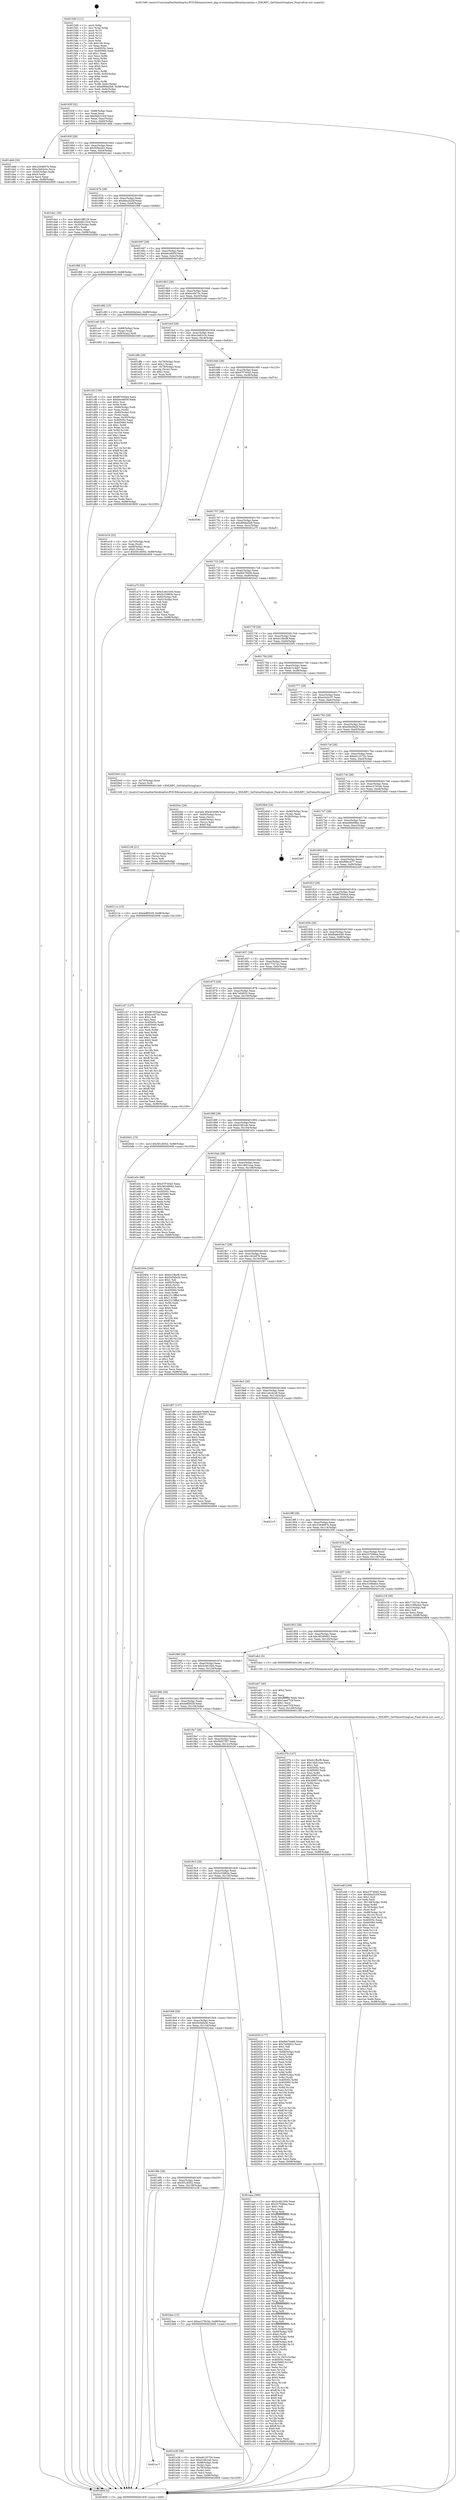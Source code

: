 digraph "0x4015d0" {
  label = "0x4015d0 (/mnt/c/Users/mathe/Desktop/tcc/POCII/binaries/extr_php-srcextxmlrpclibxmlrpcxmlrpc.c_XMLRPC_GetValueStringLen_Final-ollvm.out::main(0))"
  labelloc = "t"
  node[shape=record]

  Entry [label="",width=0.3,height=0.3,shape=circle,fillcolor=black,style=filled]
  "0x40163f" [label="{
     0x40163f [32]\l
     | [instrs]\l
     &nbsp;&nbsp;0x40163f \<+6\>: mov -0x98(%rbp),%eax\l
     &nbsp;&nbsp;0x401645 \<+2\>: mov %eax,%ecx\l
     &nbsp;&nbsp;0x401647 \<+6\>: sub $0x848210cd,%ecx\l
     &nbsp;&nbsp;0x40164d \<+6\>: mov %eax,-0xac(%rbp)\l
     &nbsp;&nbsp;0x401653 \<+6\>: mov %ecx,-0xb0(%rbp)\l
     &nbsp;&nbsp;0x401659 \<+6\>: je 0000000000401ddd \<main+0x80d\>\l
  }"]
  "0x401ddd" [label="{
     0x401ddd [30]\l
     | [instrs]\l
     &nbsp;&nbsp;0x401ddd \<+5\>: mov $0x2264667b,%eax\l
     &nbsp;&nbsp;0x401de2 \<+5\>: mov $0xc3e62c3c,%ecx\l
     &nbsp;&nbsp;0x401de7 \<+3\>: mov -0x30(%rbp),%edx\l
     &nbsp;&nbsp;0x401dea \<+3\>: cmp $0x0,%edx\l
     &nbsp;&nbsp;0x401ded \<+3\>: cmove %ecx,%eax\l
     &nbsp;&nbsp;0x401df0 \<+6\>: mov %eax,-0x98(%rbp)\l
     &nbsp;&nbsp;0x401df6 \<+5\>: jmp 0000000000402609 \<main+0x1039\>\l
  }"]
  "0x40165f" [label="{
     0x40165f [28]\l
     | [instrs]\l
     &nbsp;&nbsp;0x40165f \<+5\>: jmp 0000000000401664 \<main+0x94\>\l
     &nbsp;&nbsp;0x401664 \<+6\>: mov -0xac(%rbp),%eax\l
     &nbsp;&nbsp;0x40166a \<+5\>: sub $0x92fa2dcc,%eax\l
     &nbsp;&nbsp;0x40166f \<+6\>: mov %eax,-0xb4(%rbp)\l
     &nbsp;&nbsp;0x401675 \<+6\>: je 0000000000401da1 \<main+0x7d1\>\l
  }"]
  Exit [label="",width=0.3,height=0.3,shape=circle,fillcolor=black,style=filled,peripheries=2]
  "0x401da1" [label="{
     0x401da1 [30]\l
     | [instrs]\l
     &nbsp;&nbsp;0x401da1 \<+5\>: mov $0x618ff129,%eax\l
     &nbsp;&nbsp;0x401da6 \<+5\>: mov $0x848210cd,%ecx\l
     &nbsp;&nbsp;0x401dab \<+3\>: mov -0x30(%rbp),%edx\l
     &nbsp;&nbsp;0x401dae \<+3\>: cmp $0x1,%edx\l
     &nbsp;&nbsp;0x401db1 \<+3\>: cmovl %ecx,%eax\l
     &nbsp;&nbsp;0x401db4 \<+6\>: mov %eax,-0x98(%rbp)\l
     &nbsp;&nbsp;0x401dba \<+5\>: jmp 0000000000402609 \<main+0x1039\>\l
  }"]
  "0x40167b" [label="{
     0x40167b [28]\l
     | [instrs]\l
     &nbsp;&nbsp;0x40167b \<+5\>: jmp 0000000000401680 \<main+0xb0\>\l
     &nbsp;&nbsp;0x401680 \<+6\>: mov -0xac(%rbp),%eax\l
     &nbsp;&nbsp;0x401686 \<+5\>: sub $0xb6a2020f,%eax\l
     &nbsp;&nbsp;0x40168b \<+6\>: mov %eax,-0xb8(%rbp)\l
     &nbsp;&nbsp;0x401691 \<+6\>: je 0000000000401f88 \<main+0x9b8\>\l
  }"]
  "0x40211e" [label="{
     0x40211e [15]\l
     | [instrs]\l
     &nbsp;&nbsp;0x40211e \<+10\>: movl $0x4eff3029,-0x98(%rbp)\l
     &nbsp;&nbsp;0x402128 \<+5\>: jmp 0000000000402609 \<main+0x1039\>\l
  }"]
  "0x401f88" [label="{
     0x401f88 [15]\l
     | [instrs]\l
     &nbsp;&nbsp;0x401f88 \<+10\>: movl $0x14fcb978,-0x98(%rbp)\l
     &nbsp;&nbsp;0x401f92 \<+5\>: jmp 0000000000402609 \<main+0x1039\>\l
  }"]
  "0x401697" [label="{
     0x401697 [28]\l
     | [instrs]\l
     &nbsp;&nbsp;0x401697 \<+5\>: jmp 000000000040169c \<main+0xcc\>\l
     &nbsp;&nbsp;0x40169c \<+6\>: mov -0xac(%rbp),%eax\l
     &nbsp;&nbsp;0x4016a2 \<+5\>: sub $0xbbce605f,%eax\l
     &nbsp;&nbsp;0x4016a7 \<+6\>: mov %eax,-0xbc(%rbp)\l
     &nbsp;&nbsp;0x4016ad \<+6\>: je 0000000000401d92 \<main+0x7c2\>\l
  }"]
  "0x402109" [label="{
     0x402109 [21]\l
     | [instrs]\l
     &nbsp;&nbsp;0x402109 \<+4\>: mov -0x70(%rbp),%rcx\l
     &nbsp;&nbsp;0x40210d \<+3\>: mov (%rcx),%rcx\l
     &nbsp;&nbsp;0x402110 \<+3\>: mov %rcx,%rdi\l
     &nbsp;&nbsp;0x402113 \<+6\>: mov %eax,-0x14c(%rbp)\l
     &nbsp;&nbsp;0x402119 \<+5\>: call 0000000000401030 \<free@plt\>\l
     | [calls]\l
     &nbsp;&nbsp;0x401030 \{1\} (unknown)\l
  }"]
  "0x401d92" [label="{
     0x401d92 [15]\l
     | [instrs]\l
     &nbsp;&nbsp;0x401d92 \<+10\>: movl $0x92fa2dcc,-0x98(%rbp)\l
     &nbsp;&nbsp;0x401d9c \<+5\>: jmp 0000000000402609 \<main+0x1039\>\l
  }"]
  "0x4016b3" [label="{
     0x4016b3 [28]\l
     | [instrs]\l
     &nbsp;&nbsp;0x4016b3 \<+5\>: jmp 00000000004016b8 \<main+0xe8\>\l
     &nbsp;&nbsp;0x4016b8 \<+6\>: mov -0xac(%rbp),%eax\l
     &nbsp;&nbsp;0x4016be \<+5\>: sub $0xbccf473c,%eax\l
     &nbsp;&nbsp;0x4016c3 \<+6\>: mov %eax,-0xc0(%rbp)\l
     &nbsp;&nbsp;0x4016c9 \<+6\>: je 0000000000401ce0 \<main+0x710\>\l
  }"]
  "0x4020ec" [label="{
     0x4020ec [29]\l
     | [instrs]\l
     &nbsp;&nbsp;0x4020ec \<+10\>: movabs $0x4030d6,%rdi\l
     &nbsp;&nbsp;0x4020f6 \<+4\>: mov -0x60(%rbp),%rcx\l
     &nbsp;&nbsp;0x4020fa \<+2\>: mov %eax,(%rcx)\l
     &nbsp;&nbsp;0x4020fc \<+4\>: mov -0x60(%rbp),%rcx\l
     &nbsp;&nbsp;0x402100 \<+2\>: mov (%rcx),%esi\l
     &nbsp;&nbsp;0x402102 \<+2\>: mov $0x0,%al\l
     &nbsp;&nbsp;0x402104 \<+5\>: call 0000000000401040 \<printf@plt\>\l
     | [calls]\l
     &nbsp;&nbsp;0x401040 \{1\} (unknown)\l
  }"]
  "0x401ce0" [label="{
     0x401ce0 [19]\l
     | [instrs]\l
     &nbsp;&nbsp;0x401ce0 \<+7\>: mov -0x88(%rbp),%rax\l
     &nbsp;&nbsp;0x401ce7 \<+3\>: mov (%rax),%rax\l
     &nbsp;&nbsp;0x401cea \<+4\>: mov 0x8(%rax),%rdi\l
     &nbsp;&nbsp;0x401cee \<+5\>: call 0000000000401060 \<atoi@plt\>\l
     | [calls]\l
     &nbsp;&nbsp;0x401060 \{1\} (unknown)\l
  }"]
  "0x4016cf" [label="{
     0x4016cf [28]\l
     | [instrs]\l
     &nbsp;&nbsp;0x4016cf \<+5\>: jmp 00000000004016d4 \<main+0x104\>\l
     &nbsp;&nbsp;0x4016d4 \<+6\>: mov -0xac(%rbp),%eax\l
     &nbsp;&nbsp;0x4016da \<+5\>: sub $0xc3e62c3c,%eax\l
     &nbsp;&nbsp;0x4016df \<+6\>: mov %eax,-0xc4(%rbp)\l
     &nbsp;&nbsp;0x4016e5 \<+6\>: je 0000000000401dfb \<main+0x82b\>\l
  }"]
  "0x401edf" [label="{
     0x401edf [169]\l
     | [instrs]\l
     &nbsp;&nbsp;0x401edf \<+5\>: mov $0xd7f740a5,%ecx\l
     &nbsp;&nbsp;0x401ee4 \<+5\>: mov $0xb6a2020f,%edx\l
     &nbsp;&nbsp;0x401ee9 \<+3\>: mov $0x1,%sil\l
     &nbsp;&nbsp;0x401eec \<+2\>: xor %edi,%edi\l
     &nbsp;&nbsp;0x401eee \<+7\>: mov -0x148(%rbp),%r8d\l
     &nbsp;&nbsp;0x401ef5 \<+4\>: imul %eax,%r8d\l
     &nbsp;&nbsp;0x401ef9 \<+4\>: mov -0x70(%rbp),%r9\l
     &nbsp;&nbsp;0x401efd \<+3\>: mov (%r9),%r9\l
     &nbsp;&nbsp;0x401f00 \<+4\>: mov -0x68(%rbp),%r10\l
     &nbsp;&nbsp;0x401f04 \<+3\>: movslq (%r10),%r10\l
     &nbsp;&nbsp;0x401f07 \<+4\>: mov %r8d,(%r9,%r10,4)\l
     &nbsp;&nbsp;0x401f0b \<+7\>: mov 0x40505c,%eax\l
     &nbsp;&nbsp;0x401f12 \<+8\>: mov 0x405060,%r8d\l
     &nbsp;&nbsp;0x401f1a \<+3\>: sub $0x1,%edi\l
     &nbsp;&nbsp;0x401f1d \<+3\>: mov %eax,%r11d\l
     &nbsp;&nbsp;0x401f20 \<+3\>: add %edi,%r11d\l
     &nbsp;&nbsp;0x401f23 \<+4\>: imul %r11d,%eax\l
     &nbsp;&nbsp;0x401f27 \<+3\>: and $0x1,%eax\l
     &nbsp;&nbsp;0x401f2a \<+3\>: cmp $0x0,%eax\l
     &nbsp;&nbsp;0x401f2d \<+3\>: sete %bl\l
     &nbsp;&nbsp;0x401f30 \<+4\>: cmp $0xa,%r8d\l
     &nbsp;&nbsp;0x401f34 \<+4\>: setl %r14b\l
     &nbsp;&nbsp;0x401f38 \<+3\>: mov %bl,%r15b\l
     &nbsp;&nbsp;0x401f3b \<+4\>: xor $0xff,%r15b\l
     &nbsp;&nbsp;0x401f3f \<+3\>: mov %r14b,%r12b\l
     &nbsp;&nbsp;0x401f42 \<+4\>: xor $0xff,%r12b\l
     &nbsp;&nbsp;0x401f46 \<+4\>: xor $0x1,%sil\l
     &nbsp;&nbsp;0x401f4a \<+3\>: mov %r15b,%r13b\l
     &nbsp;&nbsp;0x401f4d \<+4\>: and $0xff,%r13b\l
     &nbsp;&nbsp;0x401f51 \<+3\>: and %sil,%bl\l
     &nbsp;&nbsp;0x401f54 \<+3\>: mov %r12b,%al\l
     &nbsp;&nbsp;0x401f57 \<+2\>: and $0xff,%al\l
     &nbsp;&nbsp;0x401f59 \<+3\>: and %sil,%r14b\l
     &nbsp;&nbsp;0x401f5c \<+3\>: or %bl,%r13b\l
     &nbsp;&nbsp;0x401f5f \<+3\>: or %r14b,%al\l
     &nbsp;&nbsp;0x401f62 \<+3\>: xor %al,%r13b\l
     &nbsp;&nbsp;0x401f65 \<+3\>: or %r12b,%r15b\l
     &nbsp;&nbsp;0x401f68 \<+4\>: xor $0xff,%r15b\l
     &nbsp;&nbsp;0x401f6c \<+4\>: or $0x1,%sil\l
     &nbsp;&nbsp;0x401f70 \<+3\>: and %sil,%r15b\l
     &nbsp;&nbsp;0x401f73 \<+3\>: or %r15b,%r13b\l
     &nbsp;&nbsp;0x401f76 \<+4\>: test $0x1,%r13b\l
     &nbsp;&nbsp;0x401f7a \<+3\>: cmovne %edx,%ecx\l
     &nbsp;&nbsp;0x401f7d \<+6\>: mov %ecx,-0x98(%rbp)\l
     &nbsp;&nbsp;0x401f83 \<+5\>: jmp 0000000000402609 \<main+0x1039\>\l
  }"]
  "0x401dfb" [label="{
     0x401dfb [29]\l
     | [instrs]\l
     &nbsp;&nbsp;0x401dfb \<+4\>: mov -0x78(%rbp),%rax\l
     &nbsp;&nbsp;0x401dff \<+6\>: movl $0x1,(%rax)\l
     &nbsp;&nbsp;0x401e05 \<+4\>: mov -0x78(%rbp),%rax\l
     &nbsp;&nbsp;0x401e09 \<+3\>: movslq (%rax),%rax\l
     &nbsp;&nbsp;0x401e0c \<+4\>: shl $0x2,%rax\l
     &nbsp;&nbsp;0x401e10 \<+3\>: mov %rax,%rdi\l
     &nbsp;&nbsp;0x401e13 \<+5\>: call 0000000000401050 \<malloc@plt\>\l
     | [calls]\l
     &nbsp;&nbsp;0x401050 \{1\} (unknown)\l
  }"]
  "0x4016eb" [label="{
     0x4016eb [28]\l
     | [instrs]\l
     &nbsp;&nbsp;0x4016eb \<+5\>: jmp 00000000004016f0 \<main+0x120\>\l
     &nbsp;&nbsp;0x4016f0 \<+6\>: mov -0xac(%rbp),%eax\l
     &nbsp;&nbsp;0x4016f6 \<+5\>: sub $0xd7f740a5,%eax\l
     &nbsp;&nbsp;0x4016fb \<+6\>: mov %eax,-0xc8(%rbp)\l
     &nbsp;&nbsp;0x401701 \<+6\>: je 000000000040254d \<main+0xf7d\>\l
  }"]
  "0x401eb7" [label="{
     0x401eb7 [40]\l
     | [instrs]\l
     &nbsp;&nbsp;0x401eb7 \<+5\>: mov $0x2,%ecx\l
     &nbsp;&nbsp;0x401ebc \<+1\>: cltd\l
     &nbsp;&nbsp;0x401ebd \<+2\>: idiv %ecx\l
     &nbsp;&nbsp;0x401ebf \<+6\>: imul $0xfffffffe,%edx,%ecx\l
     &nbsp;&nbsp;0x401ec5 \<+6\>: add $0x1aa4753f,%ecx\l
     &nbsp;&nbsp;0x401ecb \<+3\>: add $0x1,%ecx\l
     &nbsp;&nbsp;0x401ece \<+6\>: sub $0x1aa4753f,%ecx\l
     &nbsp;&nbsp;0x401ed4 \<+6\>: mov %ecx,-0x148(%rbp)\l
     &nbsp;&nbsp;0x401eda \<+5\>: call 0000000000401160 \<next_i\>\l
     | [calls]\l
     &nbsp;&nbsp;0x401160 \{1\} (/mnt/c/Users/mathe/Desktop/tcc/POCII/binaries/extr_php-srcextxmlrpclibxmlrpcxmlrpc.c_XMLRPC_GetValueStringLen_Final-ollvm.out::next_i)\l
  }"]
  "0x40254d" [label="{
     0x40254d\l
  }", style=dashed]
  "0x401707" [label="{
     0x401707 [28]\l
     | [instrs]\l
     &nbsp;&nbsp;0x401707 \<+5\>: jmp 000000000040170c \<main+0x13c\>\l
     &nbsp;&nbsp;0x40170c \<+6\>: mov -0xac(%rbp),%eax\l
     &nbsp;&nbsp;0x401712 \<+5\>: sub $0xd96ba2b8,%eax\l
     &nbsp;&nbsp;0x401717 \<+6\>: mov %eax,-0xcc(%rbp)\l
     &nbsp;&nbsp;0x40171d \<+6\>: je 0000000000401a75 \<main+0x4a5\>\l
  }"]
  "0x401a17" [label="{
     0x401a17\l
  }", style=dashed]
  "0x401a75" [label="{
     0x401a75 [53]\l
     | [instrs]\l
     &nbsp;&nbsp;0x401a75 \<+5\>: mov $0x3c4610d4,%eax\l
     &nbsp;&nbsp;0x401a7a \<+5\>: mov $0x5c25963e,%ecx\l
     &nbsp;&nbsp;0x401a7f \<+6\>: mov -0x92(%rbp),%dl\l
     &nbsp;&nbsp;0x401a85 \<+7\>: mov -0x91(%rbp),%sil\l
     &nbsp;&nbsp;0x401a8c \<+3\>: mov %dl,%dil\l
     &nbsp;&nbsp;0x401a8f \<+3\>: and %sil,%dil\l
     &nbsp;&nbsp;0x401a92 \<+3\>: xor %sil,%dl\l
     &nbsp;&nbsp;0x401a95 \<+3\>: or %dl,%dil\l
     &nbsp;&nbsp;0x401a98 \<+4\>: test $0x1,%dil\l
     &nbsp;&nbsp;0x401a9c \<+3\>: cmovne %ecx,%eax\l
     &nbsp;&nbsp;0x401a9f \<+6\>: mov %eax,-0x98(%rbp)\l
     &nbsp;&nbsp;0x401aa5 \<+5\>: jmp 0000000000402609 \<main+0x1039\>\l
  }"]
  "0x401723" [label="{
     0x401723 [28]\l
     | [instrs]\l
     &nbsp;&nbsp;0x401723 \<+5\>: jmp 0000000000401728 \<main+0x158\>\l
     &nbsp;&nbsp;0x401728 \<+6\>: mov -0xac(%rbp),%eax\l
     &nbsp;&nbsp;0x40172e \<+5\>: sub $0xdbb76e96,%eax\l
     &nbsp;&nbsp;0x401733 \<+6\>: mov %eax,-0xd0(%rbp)\l
     &nbsp;&nbsp;0x401739 \<+6\>: je 00000000004025a3 \<main+0xfd3\>\l
  }"]
  "0x402609" [label="{
     0x402609 [5]\l
     | [instrs]\l
     &nbsp;&nbsp;0x402609 \<+5\>: jmp 000000000040163f \<main+0x6f\>\l
  }"]
  "0x4015d0" [label="{
     0x4015d0 [111]\l
     | [instrs]\l
     &nbsp;&nbsp;0x4015d0 \<+1\>: push %rbp\l
     &nbsp;&nbsp;0x4015d1 \<+3\>: mov %rsp,%rbp\l
     &nbsp;&nbsp;0x4015d4 \<+2\>: push %r15\l
     &nbsp;&nbsp;0x4015d6 \<+2\>: push %r14\l
     &nbsp;&nbsp;0x4015d8 \<+2\>: push %r13\l
     &nbsp;&nbsp;0x4015da \<+2\>: push %r12\l
     &nbsp;&nbsp;0x4015dc \<+1\>: push %rbx\l
     &nbsp;&nbsp;0x4015dd \<+7\>: sub $0x158,%rsp\l
     &nbsp;&nbsp;0x4015e4 \<+2\>: xor %eax,%eax\l
     &nbsp;&nbsp;0x4015e6 \<+7\>: mov 0x40505c,%ecx\l
     &nbsp;&nbsp;0x4015ed \<+7\>: mov 0x405060,%edx\l
     &nbsp;&nbsp;0x4015f4 \<+3\>: sub $0x1,%eax\l
     &nbsp;&nbsp;0x4015f7 \<+3\>: mov %ecx,%r8d\l
     &nbsp;&nbsp;0x4015fa \<+3\>: add %eax,%r8d\l
     &nbsp;&nbsp;0x4015fd \<+4\>: imul %r8d,%ecx\l
     &nbsp;&nbsp;0x401601 \<+3\>: and $0x1,%ecx\l
     &nbsp;&nbsp;0x401604 \<+3\>: cmp $0x0,%ecx\l
     &nbsp;&nbsp;0x401607 \<+4\>: sete %r9b\l
     &nbsp;&nbsp;0x40160b \<+4\>: and $0x1,%r9b\l
     &nbsp;&nbsp;0x40160f \<+7\>: mov %r9b,-0x92(%rbp)\l
     &nbsp;&nbsp;0x401616 \<+3\>: cmp $0xa,%edx\l
     &nbsp;&nbsp;0x401619 \<+4\>: setl %r9b\l
     &nbsp;&nbsp;0x40161d \<+4\>: and $0x1,%r9b\l
     &nbsp;&nbsp;0x401621 \<+7\>: mov %r9b,-0x91(%rbp)\l
     &nbsp;&nbsp;0x401628 \<+10\>: movl $0xd96ba2b8,-0x98(%rbp)\l
     &nbsp;&nbsp;0x401632 \<+6\>: mov %edi,-0x9c(%rbp)\l
     &nbsp;&nbsp;0x401638 \<+7\>: mov %rsi,-0xa8(%rbp)\l
  }"]
  "0x401e38" [label="{
     0x401e38 [36]\l
     | [instrs]\l
     &nbsp;&nbsp;0x401e38 \<+5\>: mov $0xe612572b,%eax\l
     &nbsp;&nbsp;0x401e3d \<+5\>: mov $0xd16b1ab,%ecx\l
     &nbsp;&nbsp;0x401e42 \<+4\>: mov -0x68(%rbp),%rdx\l
     &nbsp;&nbsp;0x401e46 \<+2\>: mov (%rdx),%esi\l
     &nbsp;&nbsp;0x401e48 \<+4\>: mov -0x78(%rbp),%rdx\l
     &nbsp;&nbsp;0x401e4c \<+2\>: cmp (%rdx),%esi\l
     &nbsp;&nbsp;0x401e4e \<+3\>: cmovl %ecx,%eax\l
     &nbsp;&nbsp;0x401e51 \<+6\>: mov %eax,-0x98(%rbp)\l
     &nbsp;&nbsp;0x401e57 \<+5\>: jmp 0000000000402609 \<main+0x1039\>\l
  }"]
  "0x4025a3" [label="{
     0x4025a3\l
  }", style=dashed]
  "0x40173f" [label="{
     0x40173f [28]\l
     | [instrs]\l
     &nbsp;&nbsp;0x40173f \<+5\>: jmp 0000000000401744 \<main+0x174\>\l
     &nbsp;&nbsp;0x401744 \<+6\>: mov -0xac(%rbp),%eax\l
     &nbsp;&nbsp;0x40174a \<+5\>: sub $0xdc1fbcf8,%eax\l
     &nbsp;&nbsp;0x40174f \<+6\>: mov %eax,-0xd4(%rbp)\l
     &nbsp;&nbsp;0x401755 \<+6\>: je 00000000004025f2 \<main+0x1022\>\l
  }"]
  "0x4019fb" [label="{
     0x4019fb [28]\l
     | [instrs]\l
     &nbsp;&nbsp;0x4019fb \<+5\>: jmp 0000000000401a00 \<main+0x430\>\l
     &nbsp;&nbsp;0x401a00 \<+6\>: mov -0xac(%rbp),%eax\l
     &nbsp;&nbsp;0x401a06 \<+5\>: sub $0x5f1c8302,%eax\l
     &nbsp;&nbsp;0x401a0b \<+6\>: mov %eax,-0x138(%rbp)\l
     &nbsp;&nbsp;0x401a11 \<+6\>: je 0000000000401e38 \<main+0x868\>\l
  }"]
  "0x4025f2" [label="{
     0x4025f2\l
  }", style=dashed]
  "0x40175b" [label="{
     0x40175b [28]\l
     | [instrs]\l
     &nbsp;&nbsp;0x40175b \<+5\>: jmp 0000000000401760 \<main+0x190\>\l
     &nbsp;&nbsp;0x401760 \<+6\>: mov -0xac(%rbp),%eax\l
     &nbsp;&nbsp;0x401766 \<+5\>: sub $0xdc314eb7,%eax\l
     &nbsp;&nbsp;0x40176b \<+6\>: mov %eax,-0xd8(%rbp)\l
     &nbsp;&nbsp;0x401771 \<+6\>: je 000000000040212d \<main+0xb5d\>\l
  }"]
  "0x4024ae" [label="{
     0x4024ae [15]\l
     | [instrs]\l
     &nbsp;&nbsp;0x4024ae \<+10\>: movl $0xec2781bb,-0x98(%rbp)\l
     &nbsp;&nbsp;0x4024b8 \<+5\>: jmp 0000000000402609 \<main+0x1039\>\l
  }"]
  "0x40212d" [label="{
     0x40212d\l
  }", style=dashed]
  "0x401777" [label="{
     0x401777 [28]\l
     | [instrs]\l
     &nbsp;&nbsp;0x401777 \<+5\>: jmp 000000000040177c \<main+0x1ac\>\l
     &nbsp;&nbsp;0x40177c \<+6\>: mov -0xac(%rbp),%eax\l
     &nbsp;&nbsp;0x401782 \<+5\>: sub $0xe2ecb1f7,%eax\l
     &nbsp;&nbsp;0x401787 \<+6\>: mov %eax,-0xdc(%rbp)\l
     &nbsp;&nbsp;0x40178d \<+6\>: je 00000000004025cd \<main+0xffd\>\l
  }"]
  "0x401e18" [label="{
     0x401e18 [32]\l
     | [instrs]\l
     &nbsp;&nbsp;0x401e18 \<+4\>: mov -0x70(%rbp),%rdi\l
     &nbsp;&nbsp;0x401e1c \<+3\>: mov %rax,(%rdi)\l
     &nbsp;&nbsp;0x401e1f \<+4\>: mov -0x68(%rbp),%rax\l
     &nbsp;&nbsp;0x401e23 \<+6\>: movl $0x0,(%rax)\l
     &nbsp;&nbsp;0x401e29 \<+10\>: movl $0x5f1c8302,-0x98(%rbp)\l
     &nbsp;&nbsp;0x401e33 \<+5\>: jmp 0000000000402609 \<main+0x1039\>\l
  }"]
  "0x4025cd" [label="{
     0x4025cd\l
  }", style=dashed]
  "0x401793" [label="{
     0x401793 [28]\l
     | [instrs]\l
     &nbsp;&nbsp;0x401793 \<+5\>: jmp 0000000000401798 \<main+0x1c8\>\l
     &nbsp;&nbsp;0x401798 \<+6\>: mov -0xac(%rbp),%eax\l
     &nbsp;&nbsp;0x40179e \<+5\>: sub $0xe5b49a2f,%eax\l
     &nbsp;&nbsp;0x4017a3 \<+6\>: mov %eax,-0xe0(%rbp)\l
     &nbsp;&nbsp;0x4017a9 \<+6\>: je 000000000040216a \<main+0xb9a\>\l
  }"]
  "0x401cf3" [label="{
     0x401cf3 [159]\l
     | [instrs]\l
     &nbsp;&nbsp;0x401cf3 \<+5\>: mov $0xf87050a4,%ecx\l
     &nbsp;&nbsp;0x401cf8 \<+5\>: mov $0xbbce605f,%edx\l
     &nbsp;&nbsp;0x401cfd \<+3\>: mov $0x1,%sil\l
     &nbsp;&nbsp;0x401d00 \<+3\>: xor %r8d,%r8d\l
     &nbsp;&nbsp;0x401d03 \<+4\>: mov -0x80(%rbp),%rdi\l
     &nbsp;&nbsp;0x401d07 \<+2\>: mov %eax,(%rdi)\l
     &nbsp;&nbsp;0x401d09 \<+4\>: mov -0x80(%rbp),%rdi\l
     &nbsp;&nbsp;0x401d0d \<+2\>: mov (%rdi),%eax\l
     &nbsp;&nbsp;0x401d0f \<+3\>: mov %eax,-0x30(%rbp)\l
     &nbsp;&nbsp;0x401d12 \<+7\>: mov 0x40505c,%eax\l
     &nbsp;&nbsp;0x401d19 \<+8\>: mov 0x405060,%r9d\l
     &nbsp;&nbsp;0x401d21 \<+4\>: sub $0x1,%r8d\l
     &nbsp;&nbsp;0x401d25 \<+3\>: mov %eax,%r10d\l
     &nbsp;&nbsp;0x401d28 \<+3\>: add %r8d,%r10d\l
     &nbsp;&nbsp;0x401d2b \<+4\>: imul %r10d,%eax\l
     &nbsp;&nbsp;0x401d2f \<+3\>: and $0x1,%eax\l
     &nbsp;&nbsp;0x401d32 \<+3\>: cmp $0x0,%eax\l
     &nbsp;&nbsp;0x401d35 \<+4\>: sete %r11b\l
     &nbsp;&nbsp;0x401d39 \<+4\>: cmp $0xa,%r9d\l
     &nbsp;&nbsp;0x401d3d \<+3\>: setl %bl\l
     &nbsp;&nbsp;0x401d40 \<+3\>: mov %r11b,%r14b\l
     &nbsp;&nbsp;0x401d43 \<+4\>: xor $0xff,%r14b\l
     &nbsp;&nbsp;0x401d47 \<+3\>: mov %bl,%r15b\l
     &nbsp;&nbsp;0x401d4a \<+4\>: xor $0xff,%r15b\l
     &nbsp;&nbsp;0x401d4e \<+4\>: xor $0x0,%sil\l
     &nbsp;&nbsp;0x401d52 \<+3\>: mov %r14b,%r12b\l
     &nbsp;&nbsp;0x401d55 \<+4\>: and $0x0,%r12b\l
     &nbsp;&nbsp;0x401d59 \<+3\>: and %sil,%r11b\l
     &nbsp;&nbsp;0x401d5c \<+3\>: mov %r15b,%r13b\l
     &nbsp;&nbsp;0x401d5f \<+4\>: and $0x0,%r13b\l
     &nbsp;&nbsp;0x401d63 \<+3\>: and %sil,%bl\l
     &nbsp;&nbsp;0x401d66 \<+3\>: or %r11b,%r12b\l
     &nbsp;&nbsp;0x401d69 \<+3\>: or %bl,%r13b\l
     &nbsp;&nbsp;0x401d6c \<+3\>: xor %r13b,%r12b\l
     &nbsp;&nbsp;0x401d6f \<+3\>: or %r15b,%r14b\l
     &nbsp;&nbsp;0x401d72 \<+4\>: xor $0xff,%r14b\l
     &nbsp;&nbsp;0x401d76 \<+4\>: or $0x0,%sil\l
     &nbsp;&nbsp;0x401d7a \<+3\>: and %sil,%r14b\l
     &nbsp;&nbsp;0x401d7d \<+3\>: or %r14b,%r12b\l
     &nbsp;&nbsp;0x401d80 \<+4\>: test $0x1,%r12b\l
     &nbsp;&nbsp;0x401d84 \<+3\>: cmovne %edx,%ecx\l
     &nbsp;&nbsp;0x401d87 \<+6\>: mov %ecx,-0x98(%rbp)\l
     &nbsp;&nbsp;0x401d8d \<+5\>: jmp 0000000000402609 \<main+0x1039\>\l
  }"]
  "0x40216a" [label="{
     0x40216a\l
  }", style=dashed]
  "0x4017af" [label="{
     0x4017af [28]\l
     | [instrs]\l
     &nbsp;&nbsp;0x4017af \<+5\>: jmp 00000000004017b4 \<main+0x1e4\>\l
     &nbsp;&nbsp;0x4017b4 \<+6\>: mov -0xac(%rbp),%eax\l
     &nbsp;&nbsp;0x4017ba \<+5\>: sub $0xe612572b,%eax\l
     &nbsp;&nbsp;0x4017bf \<+6\>: mov %eax,-0xe4(%rbp)\l
     &nbsp;&nbsp;0x4017c5 \<+6\>: je 00000000004020e0 \<main+0xb10\>\l
  }"]
  "0x4019df" [label="{
     0x4019df [28]\l
     | [instrs]\l
     &nbsp;&nbsp;0x4019df \<+5\>: jmp 00000000004019e4 \<main+0x414\>\l
     &nbsp;&nbsp;0x4019e4 \<+6\>: mov -0xac(%rbp),%eax\l
     &nbsp;&nbsp;0x4019ea \<+5\>: sub $0x5e5bfa36,%eax\l
     &nbsp;&nbsp;0x4019ef \<+6\>: mov %eax,-0x134(%rbp)\l
     &nbsp;&nbsp;0x4019f5 \<+6\>: je 00000000004024ae \<main+0xede\>\l
  }"]
  "0x4020e0" [label="{
     0x4020e0 [12]\l
     | [instrs]\l
     &nbsp;&nbsp;0x4020e0 \<+4\>: mov -0x70(%rbp),%rax\l
     &nbsp;&nbsp;0x4020e4 \<+3\>: mov (%rax),%rdi\l
     &nbsp;&nbsp;0x4020e7 \<+5\>: call 00000000004013d0 \<XMLRPC_GetValueStringLen\>\l
     | [calls]\l
     &nbsp;&nbsp;0x4013d0 \{1\} (/mnt/c/Users/mathe/Desktop/tcc/POCII/binaries/extr_php-srcextxmlrpclibxmlrpcxmlrpc.c_XMLRPC_GetValueStringLen_Final-ollvm.out::XMLRPC_GetValueStringLen)\l
  }"]
  "0x4017cb" [label="{
     0x4017cb [28]\l
     | [instrs]\l
     &nbsp;&nbsp;0x4017cb \<+5\>: jmp 00000000004017d0 \<main+0x200\>\l
     &nbsp;&nbsp;0x4017d0 \<+6\>: mov -0xac(%rbp),%eax\l
     &nbsp;&nbsp;0x4017d6 \<+5\>: sub $0xec2781bb,%eax\l
     &nbsp;&nbsp;0x4017db \<+6\>: mov %eax,-0xe8(%rbp)\l
     &nbsp;&nbsp;0x4017e1 \<+6\>: je 00000000004024bd \<main+0xeed\>\l
  }"]
  "0x401aaa" [label="{
     0x401aaa [366]\l
     | [instrs]\l
     &nbsp;&nbsp;0x401aaa \<+5\>: mov $0x3c4610d4,%eax\l
     &nbsp;&nbsp;0x401aaf \<+5\>: mov $0x257590ea,%ecx\l
     &nbsp;&nbsp;0x401ab4 \<+2\>: mov $0x1,%dl\l
     &nbsp;&nbsp;0x401ab6 \<+2\>: xor %esi,%esi\l
     &nbsp;&nbsp;0x401ab8 \<+3\>: mov %rsp,%rdi\l
     &nbsp;&nbsp;0x401abb \<+4\>: add $0xfffffffffffffff0,%rdi\l
     &nbsp;&nbsp;0x401abf \<+3\>: mov %rdi,%rsp\l
     &nbsp;&nbsp;0x401ac2 \<+7\>: mov %rdi,-0x90(%rbp)\l
     &nbsp;&nbsp;0x401ac9 \<+3\>: mov %rsp,%rdi\l
     &nbsp;&nbsp;0x401acc \<+4\>: add $0xfffffffffffffff0,%rdi\l
     &nbsp;&nbsp;0x401ad0 \<+3\>: mov %rdi,%rsp\l
     &nbsp;&nbsp;0x401ad3 \<+3\>: mov %rsp,%r8\l
     &nbsp;&nbsp;0x401ad6 \<+4\>: add $0xfffffffffffffff0,%r8\l
     &nbsp;&nbsp;0x401ada \<+3\>: mov %r8,%rsp\l
     &nbsp;&nbsp;0x401add \<+7\>: mov %r8,-0x88(%rbp)\l
     &nbsp;&nbsp;0x401ae4 \<+3\>: mov %rsp,%r8\l
     &nbsp;&nbsp;0x401ae7 \<+4\>: add $0xfffffffffffffff0,%r8\l
     &nbsp;&nbsp;0x401aeb \<+3\>: mov %r8,%rsp\l
     &nbsp;&nbsp;0x401aee \<+4\>: mov %r8,-0x80(%rbp)\l
     &nbsp;&nbsp;0x401af2 \<+3\>: mov %rsp,%r8\l
     &nbsp;&nbsp;0x401af5 \<+4\>: add $0xfffffffffffffff0,%r8\l
     &nbsp;&nbsp;0x401af9 \<+3\>: mov %r8,%rsp\l
     &nbsp;&nbsp;0x401afc \<+4\>: mov %r8,-0x78(%rbp)\l
     &nbsp;&nbsp;0x401b00 \<+3\>: mov %rsp,%r8\l
     &nbsp;&nbsp;0x401b03 \<+4\>: add $0xfffffffffffffff0,%r8\l
     &nbsp;&nbsp;0x401b07 \<+3\>: mov %r8,%rsp\l
     &nbsp;&nbsp;0x401b0a \<+4\>: mov %r8,-0x70(%rbp)\l
     &nbsp;&nbsp;0x401b0e \<+3\>: mov %rsp,%r8\l
     &nbsp;&nbsp;0x401b11 \<+4\>: add $0xfffffffffffffff0,%r8\l
     &nbsp;&nbsp;0x401b15 \<+3\>: mov %r8,%rsp\l
     &nbsp;&nbsp;0x401b18 \<+4\>: mov %r8,-0x68(%rbp)\l
     &nbsp;&nbsp;0x401b1c \<+3\>: mov %rsp,%r8\l
     &nbsp;&nbsp;0x401b1f \<+4\>: add $0xfffffffffffffff0,%r8\l
     &nbsp;&nbsp;0x401b23 \<+3\>: mov %r8,%rsp\l
     &nbsp;&nbsp;0x401b26 \<+4\>: mov %r8,-0x60(%rbp)\l
     &nbsp;&nbsp;0x401b2a \<+3\>: mov %rsp,%r8\l
     &nbsp;&nbsp;0x401b2d \<+4\>: add $0xfffffffffffffff0,%r8\l
     &nbsp;&nbsp;0x401b31 \<+3\>: mov %r8,%rsp\l
     &nbsp;&nbsp;0x401b34 \<+4\>: mov %r8,-0x58(%rbp)\l
     &nbsp;&nbsp;0x401b38 \<+3\>: mov %rsp,%r8\l
     &nbsp;&nbsp;0x401b3b \<+4\>: add $0xfffffffffffffff0,%r8\l
     &nbsp;&nbsp;0x401b3f \<+3\>: mov %r8,%rsp\l
     &nbsp;&nbsp;0x401b42 \<+4\>: mov %r8,-0x50(%rbp)\l
     &nbsp;&nbsp;0x401b46 \<+3\>: mov %rsp,%r8\l
     &nbsp;&nbsp;0x401b49 \<+4\>: add $0xfffffffffffffff0,%r8\l
     &nbsp;&nbsp;0x401b4d \<+3\>: mov %r8,%rsp\l
     &nbsp;&nbsp;0x401b50 \<+4\>: mov %r8,-0x48(%rbp)\l
     &nbsp;&nbsp;0x401b54 \<+3\>: mov %rsp,%r8\l
     &nbsp;&nbsp;0x401b57 \<+4\>: add $0xfffffffffffffff0,%r8\l
     &nbsp;&nbsp;0x401b5b \<+3\>: mov %r8,%rsp\l
     &nbsp;&nbsp;0x401b5e \<+4\>: mov %r8,-0x40(%rbp)\l
     &nbsp;&nbsp;0x401b62 \<+7\>: mov -0x90(%rbp),%r8\l
     &nbsp;&nbsp;0x401b69 \<+7\>: movl $0x0,(%r8)\l
     &nbsp;&nbsp;0x401b70 \<+7\>: mov -0x9c(%rbp),%r9d\l
     &nbsp;&nbsp;0x401b77 \<+3\>: mov %r9d,(%rdi)\l
     &nbsp;&nbsp;0x401b7a \<+7\>: mov -0x88(%rbp),%r8\l
     &nbsp;&nbsp;0x401b81 \<+7\>: mov -0xa8(%rbp),%r10\l
     &nbsp;&nbsp;0x401b88 \<+3\>: mov %r10,(%r8)\l
     &nbsp;&nbsp;0x401b8b \<+3\>: cmpl $0x2,(%rdi)\l
     &nbsp;&nbsp;0x401b8e \<+4\>: setne %r11b\l
     &nbsp;&nbsp;0x401b92 \<+4\>: and $0x1,%r11b\l
     &nbsp;&nbsp;0x401b96 \<+4\>: mov %r11b,-0x31(%rbp)\l
     &nbsp;&nbsp;0x401b9a \<+7\>: mov 0x40505c,%ebx\l
     &nbsp;&nbsp;0x401ba1 \<+8\>: mov 0x405060,%r14d\l
     &nbsp;&nbsp;0x401ba9 \<+3\>: sub $0x1,%esi\l
     &nbsp;&nbsp;0x401bac \<+3\>: mov %ebx,%r15d\l
     &nbsp;&nbsp;0x401baf \<+3\>: add %esi,%r15d\l
     &nbsp;&nbsp;0x401bb2 \<+4\>: imul %r15d,%ebx\l
     &nbsp;&nbsp;0x401bb6 \<+3\>: and $0x1,%ebx\l
     &nbsp;&nbsp;0x401bb9 \<+3\>: cmp $0x0,%ebx\l
     &nbsp;&nbsp;0x401bbc \<+4\>: sete %r11b\l
     &nbsp;&nbsp;0x401bc0 \<+4\>: cmp $0xa,%r14d\l
     &nbsp;&nbsp;0x401bc4 \<+4\>: setl %r12b\l
     &nbsp;&nbsp;0x401bc8 \<+3\>: mov %r11b,%r13b\l
     &nbsp;&nbsp;0x401bcb \<+4\>: xor $0xff,%r13b\l
     &nbsp;&nbsp;0x401bcf \<+3\>: mov %r12b,%sil\l
     &nbsp;&nbsp;0x401bd2 \<+4\>: xor $0xff,%sil\l
     &nbsp;&nbsp;0x401bd6 \<+3\>: xor $0x0,%dl\l
     &nbsp;&nbsp;0x401bd9 \<+3\>: mov %r13b,%dil\l
     &nbsp;&nbsp;0x401bdc \<+4\>: and $0x0,%dil\l
     &nbsp;&nbsp;0x401be0 \<+3\>: and %dl,%r11b\l
     &nbsp;&nbsp;0x401be3 \<+3\>: mov %sil,%r8b\l
     &nbsp;&nbsp;0x401be6 \<+4\>: and $0x0,%r8b\l
     &nbsp;&nbsp;0x401bea \<+3\>: and %dl,%r12b\l
     &nbsp;&nbsp;0x401bed \<+3\>: or %r11b,%dil\l
     &nbsp;&nbsp;0x401bf0 \<+3\>: or %r12b,%r8b\l
     &nbsp;&nbsp;0x401bf3 \<+3\>: xor %r8b,%dil\l
     &nbsp;&nbsp;0x401bf6 \<+3\>: or %sil,%r13b\l
     &nbsp;&nbsp;0x401bf9 \<+4\>: xor $0xff,%r13b\l
     &nbsp;&nbsp;0x401bfd \<+3\>: or $0x0,%dl\l
     &nbsp;&nbsp;0x401c00 \<+3\>: and %dl,%r13b\l
     &nbsp;&nbsp;0x401c03 \<+3\>: or %r13b,%dil\l
     &nbsp;&nbsp;0x401c06 \<+4\>: test $0x1,%dil\l
     &nbsp;&nbsp;0x401c0a \<+3\>: cmovne %ecx,%eax\l
     &nbsp;&nbsp;0x401c0d \<+6\>: mov %eax,-0x98(%rbp)\l
     &nbsp;&nbsp;0x401c13 \<+5\>: jmp 0000000000402609 \<main+0x1039\>\l
  }"]
  "0x4024bd" [label="{
     0x4024bd [24]\l
     | [instrs]\l
     &nbsp;&nbsp;0x4024bd \<+7\>: mov -0x90(%rbp),%rax\l
     &nbsp;&nbsp;0x4024c4 \<+2\>: mov (%rax),%eax\l
     &nbsp;&nbsp;0x4024c6 \<+4\>: lea -0x28(%rbp),%rsp\l
     &nbsp;&nbsp;0x4024ca \<+1\>: pop %rbx\l
     &nbsp;&nbsp;0x4024cb \<+2\>: pop %r12\l
     &nbsp;&nbsp;0x4024cd \<+2\>: pop %r13\l
     &nbsp;&nbsp;0x4024cf \<+2\>: pop %r14\l
     &nbsp;&nbsp;0x4024d1 \<+2\>: pop %r15\l
     &nbsp;&nbsp;0x4024d3 \<+1\>: pop %rbp\l
     &nbsp;&nbsp;0x4024d4 \<+1\>: ret\l
  }"]
  "0x4017e7" [label="{
     0x4017e7 [28]\l
     | [instrs]\l
     &nbsp;&nbsp;0x4017e7 \<+5\>: jmp 00000000004017ec \<main+0x21c\>\l
     &nbsp;&nbsp;0x4017ec \<+6\>: mov -0xac(%rbp),%eax\l
     &nbsp;&nbsp;0x4017f2 \<+5\>: sub $0xed9b09be,%eax\l
     &nbsp;&nbsp;0x4017f7 \<+6\>: mov %eax,-0xec(%rbp)\l
     &nbsp;&nbsp;0x4017fd \<+6\>: je 0000000000402367 \<main+0xd97\>\l
  }"]
  "0x4019c3" [label="{
     0x4019c3 [28]\l
     | [instrs]\l
     &nbsp;&nbsp;0x4019c3 \<+5\>: jmp 00000000004019c8 \<main+0x3f8\>\l
     &nbsp;&nbsp;0x4019c8 \<+6\>: mov -0xac(%rbp),%eax\l
     &nbsp;&nbsp;0x4019ce \<+5\>: sub $0x5c25963e,%eax\l
     &nbsp;&nbsp;0x4019d3 \<+6\>: mov %eax,-0x130(%rbp)\l
     &nbsp;&nbsp;0x4019d9 \<+6\>: je 0000000000401aaa \<main+0x4da\>\l
  }"]
  "0x402367" [label="{
     0x402367\l
  }", style=dashed]
  "0x401803" [label="{
     0x401803 [28]\l
     | [instrs]\l
     &nbsp;&nbsp;0x401803 \<+5\>: jmp 0000000000401808 \<main+0x238\>\l
     &nbsp;&nbsp;0x401808 \<+6\>: mov -0xac(%rbp),%eax\l
     &nbsp;&nbsp;0x40180e \<+5\>: sub $0xf69cc477,%eax\l
     &nbsp;&nbsp;0x401813 \<+6\>: mov %eax,-0xf0(%rbp)\l
     &nbsp;&nbsp;0x401819 \<+6\>: je 00000000004022e9 \<main+0xd19\>\l
  }"]
  "0x402020" [label="{
     0x402020 [177]\l
     | [instrs]\l
     &nbsp;&nbsp;0x402020 \<+5\>: mov $0xdbb76e96,%eax\l
     &nbsp;&nbsp;0x402025 \<+5\>: mov $0x7ed4932,%ecx\l
     &nbsp;&nbsp;0x40202a \<+2\>: mov $0x1,%dl\l
     &nbsp;&nbsp;0x40202c \<+2\>: xor %esi,%esi\l
     &nbsp;&nbsp;0x40202e \<+4\>: mov -0x68(%rbp),%rdi\l
     &nbsp;&nbsp;0x402032 \<+3\>: mov (%rdi),%r8d\l
     &nbsp;&nbsp;0x402035 \<+3\>: mov %esi,%r9d\l
     &nbsp;&nbsp;0x402038 \<+3\>: sub %r8d,%r9d\l
     &nbsp;&nbsp;0x40203b \<+3\>: mov %esi,%r8d\l
     &nbsp;&nbsp;0x40203e \<+4\>: sub $0x1,%r8d\l
     &nbsp;&nbsp;0x402042 \<+3\>: add %r8d,%r9d\l
     &nbsp;&nbsp;0x402045 \<+3\>: mov %esi,%r8d\l
     &nbsp;&nbsp;0x402048 \<+3\>: sub %r9d,%r8d\l
     &nbsp;&nbsp;0x40204b \<+4\>: mov -0x68(%rbp),%rdi\l
     &nbsp;&nbsp;0x40204f \<+3\>: mov %r8d,(%rdi)\l
     &nbsp;&nbsp;0x402052 \<+8\>: mov 0x40505c,%r8d\l
     &nbsp;&nbsp;0x40205a \<+8\>: mov 0x405060,%r9d\l
     &nbsp;&nbsp;0x402062 \<+3\>: sub $0x1,%esi\l
     &nbsp;&nbsp;0x402065 \<+3\>: mov %r8d,%r10d\l
     &nbsp;&nbsp;0x402068 \<+3\>: add %esi,%r10d\l
     &nbsp;&nbsp;0x40206b \<+4\>: imul %r10d,%r8d\l
     &nbsp;&nbsp;0x40206f \<+4\>: and $0x1,%r8d\l
     &nbsp;&nbsp;0x402073 \<+4\>: cmp $0x0,%r8d\l
     &nbsp;&nbsp;0x402077 \<+4\>: sete %r11b\l
     &nbsp;&nbsp;0x40207b \<+4\>: cmp $0xa,%r9d\l
     &nbsp;&nbsp;0x40207f \<+3\>: setl %bl\l
     &nbsp;&nbsp;0x402082 \<+3\>: mov %r11b,%r14b\l
     &nbsp;&nbsp;0x402085 \<+4\>: xor $0xff,%r14b\l
     &nbsp;&nbsp;0x402089 \<+3\>: mov %bl,%r15b\l
     &nbsp;&nbsp;0x40208c \<+4\>: xor $0xff,%r15b\l
     &nbsp;&nbsp;0x402090 \<+3\>: xor $0x0,%dl\l
     &nbsp;&nbsp;0x402093 \<+3\>: mov %r14b,%r12b\l
     &nbsp;&nbsp;0x402096 \<+4\>: and $0x0,%r12b\l
     &nbsp;&nbsp;0x40209a \<+3\>: and %dl,%r11b\l
     &nbsp;&nbsp;0x40209d \<+3\>: mov %r15b,%r13b\l
     &nbsp;&nbsp;0x4020a0 \<+4\>: and $0x0,%r13b\l
     &nbsp;&nbsp;0x4020a4 \<+2\>: and %dl,%bl\l
     &nbsp;&nbsp;0x4020a6 \<+3\>: or %r11b,%r12b\l
     &nbsp;&nbsp;0x4020a9 \<+3\>: or %bl,%r13b\l
     &nbsp;&nbsp;0x4020ac \<+3\>: xor %r13b,%r12b\l
     &nbsp;&nbsp;0x4020af \<+3\>: or %r15b,%r14b\l
     &nbsp;&nbsp;0x4020b2 \<+4\>: xor $0xff,%r14b\l
     &nbsp;&nbsp;0x4020b6 \<+3\>: or $0x0,%dl\l
     &nbsp;&nbsp;0x4020b9 \<+3\>: and %dl,%r14b\l
     &nbsp;&nbsp;0x4020bc \<+3\>: or %r14b,%r12b\l
     &nbsp;&nbsp;0x4020bf \<+4\>: test $0x1,%r12b\l
     &nbsp;&nbsp;0x4020c3 \<+3\>: cmovne %ecx,%eax\l
     &nbsp;&nbsp;0x4020c6 \<+6\>: mov %eax,-0x98(%rbp)\l
     &nbsp;&nbsp;0x4020cc \<+5\>: jmp 0000000000402609 \<main+0x1039\>\l
  }"]
  "0x4022e9" [label="{
     0x4022e9\l
  }", style=dashed]
  "0x40181f" [label="{
     0x40181f [28]\l
     | [instrs]\l
     &nbsp;&nbsp;0x40181f \<+5\>: jmp 0000000000401824 \<main+0x254\>\l
     &nbsp;&nbsp;0x401824 \<+6\>: mov -0xac(%rbp),%eax\l
     &nbsp;&nbsp;0x40182a \<+5\>: sub $0xf87050a4,%eax\l
     &nbsp;&nbsp;0x40182f \<+6\>: mov %eax,-0xf4(%rbp)\l
     &nbsp;&nbsp;0x401835 \<+6\>: je 000000000040251a \<main+0xf4a\>\l
  }"]
  "0x4019a7" [label="{
     0x4019a7 [28]\l
     | [instrs]\l
     &nbsp;&nbsp;0x4019a7 \<+5\>: jmp 00000000004019ac \<main+0x3dc\>\l
     &nbsp;&nbsp;0x4019ac \<+6\>: mov -0xac(%rbp),%eax\l
     &nbsp;&nbsp;0x4019b2 \<+5\>: sub $0x5bf37f37,%eax\l
     &nbsp;&nbsp;0x4019b7 \<+6\>: mov %eax,-0x12c(%rbp)\l
     &nbsp;&nbsp;0x4019bd \<+6\>: je 0000000000402020 \<main+0xa50\>\l
  }"]
  "0x40251a" [label="{
     0x40251a\l
  }", style=dashed]
  "0x40183b" [label="{
     0x40183b [28]\l
     | [instrs]\l
     &nbsp;&nbsp;0x40183b \<+5\>: jmp 0000000000401840 \<main+0x270\>\l
     &nbsp;&nbsp;0x401840 \<+6\>: mov -0xac(%rbp),%eax\l
     &nbsp;&nbsp;0x401846 \<+5\>: sub $0xfba8c049,%eax\l
     &nbsp;&nbsp;0x40184b \<+6\>: mov %eax,-0xf8(%rbp)\l
     &nbsp;&nbsp;0x401851 \<+6\>: je 000000000040230b \<main+0xd3b\>\l
  }"]
  "0x40237b" [label="{
     0x40237b [147]\l
     | [instrs]\l
     &nbsp;&nbsp;0x40237b \<+5\>: mov $0xdc1fbcf8,%eax\l
     &nbsp;&nbsp;0x402380 \<+5\>: mov $0x14b51eaa,%ecx\l
     &nbsp;&nbsp;0x402385 \<+2\>: mov $0x1,%dl\l
     &nbsp;&nbsp;0x402387 \<+7\>: mov 0x40505c,%esi\l
     &nbsp;&nbsp;0x40238e \<+7\>: mov 0x405060,%edi\l
     &nbsp;&nbsp;0x402395 \<+3\>: mov %esi,%r8d\l
     &nbsp;&nbsp;0x402398 \<+7\>: add $0x30807c0a,%r8d\l
     &nbsp;&nbsp;0x40239f \<+4\>: sub $0x1,%r8d\l
     &nbsp;&nbsp;0x4023a3 \<+7\>: sub $0x30807c0a,%r8d\l
     &nbsp;&nbsp;0x4023aa \<+4\>: imul %r8d,%esi\l
     &nbsp;&nbsp;0x4023ae \<+3\>: and $0x1,%esi\l
     &nbsp;&nbsp;0x4023b1 \<+3\>: cmp $0x0,%esi\l
     &nbsp;&nbsp;0x4023b4 \<+4\>: sete %r9b\l
     &nbsp;&nbsp;0x4023b8 \<+3\>: cmp $0xa,%edi\l
     &nbsp;&nbsp;0x4023bb \<+4\>: setl %r10b\l
     &nbsp;&nbsp;0x4023bf \<+3\>: mov %r9b,%r11b\l
     &nbsp;&nbsp;0x4023c2 \<+4\>: xor $0xff,%r11b\l
     &nbsp;&nbsp;0x4023c6 \<+3\>: mov %r10b,%bl\l
     &nbsp;&nbsp;0x4023c9 \<+3\>: xor $0xff,%bl\l
     &nbsp;&nbsp;0x4023cc \<+3\>: xor $0x0,%dl\l
     &nbsp;&nbsp;0x4023cf \<+3\>: mov %r11b,%r14b\l
     &nbsp;&nbsp;0x4023d2 \<+4\>: and $0x0,%r14b\l
     &nbsp;&nbsp;0x4023d6 \<+3\>: and %dl,%r9b\l
     &nbsp;&nbsp;0x4023d9 \<+3\>: mov %bl,%r15b\l
     &nbsp;&nbsp;0x4023dc \<+4\>: and $0x0,%r15b\l
     &nbsp;&nbsp;0x4023e0 \<+3\>: and %dl,%r10b\l
     &nbsp;&nbsp;0x4023e3 \<+3\>: or %r9b,%r14b\l
     &nbsp;&nbsp;0x4023e6 \<+3\>: or %r10b,%r15b\l
     &nbsp;&nbsp;0x4023e9 \<+3\>: xor %r15b,%r14b\l
     &nbsp;&nbsp;0x4023ec \<+3\>: or %bl,%r11b\l
     &nbsp;&nbsp;0x4023ef \<+4\>: xor $0xff,%r11b\l
     &nbsp;&nbsp;0x4023f3 \<+3\>: or $0x0,%dl\l
     &nbsp;&nbsp;0x4023f6 \<+3\>: and %dl,%r11b\l
     &nbsp;&nbsp;0x4023f9 \<+3\>: or %r11b,%r14b\l
     &nbsp;&nbsp;0x4023fc \<+4\>: test $0x1,%r14b\l
     &nbsp;&nbsp;0x402400 \<+3\>: cmovne %ecx,%eax\l
     &nbsp;&nbsp;0x402403 \<+6\>: mov %eax,-0x98(%rbp)\l
     &nbsp;&nbsp;0x402409 \<+5\>: jmp 0000000000402609 \<main+0x1039\>\l
  }"]
  "0x40230b" [label="{
     0x40230b\l
  }", style=dashed]
  "0x401857" [label="{
     0x401857 [28]\l
     | [instrs]\l
     &nbsp;&nbsp;0x401857 \<+5\>: jmp 000000000040185c \<main+0x28c\>\l
     &nbsp;&nbsp;0x40185c \<+6\>: mov -0xac(%rbp),%eax\l
     &nbsp;&nbsp;0x401862 \<+5\>: sub $0x77327ac,%eax\l
     &nbsp;&nbsp;0x401867 \<+6\>: mov %eax,-0xfc(%rbp)\l
     &nbsp;&nbsp;0x40186d \<+6\>: je 0000000000401c57 \<main+0x687\>\l
  }"]
  "0x40198b" [label="{
     0x40198b [28]\l
     | [instrs]\l
     &nbsp;&nbsp;0x40198b \<+5\>: jmp 0000000000401990 \<main+0x3c0\>\l
     &nbsp;&nbsp;0x401990 \<+6\>: mov -0xac(%rbp),%eax\l
     &nbsp;&nbsp;0x401996 \<+5\>: sub $0x4eff3029,%eax\l
     &nbsp;&nbsp;0x40199b \<+6\>: mov %eax,-0x128(%rbp)\l
     &nbsp;&nbsp;0x4019a1 \<+6\>: je 000000000040237b \<main+0xdab\>\l
  }"]
  "0x401c57" [label="{
     0x401c57 [137]\l
     | [instrs]\l
     &nbsp;&nbsp;0x401c57 \<+5\>: mov $0xf87050a4,%eax\l
     &nbsp;&nbsp;0x401c5c \<+5\>: mov $0xbccf473c,%ecx\l
     &nbsp;&nbsp;0x401c61 \<+2\>: mov $0x1,%dl\l
     &nbsp;&nbsp;0x401c63 \<+2\>: xor %esi,%esi\l
     &nbsp;&nbsp;0x401c65 \<+7\>: mov 0x40505c,%edi\l
     &nbsp;&nbsp;0x401c6c \<+8\>: mov 0x405060,%r8d\l
     &nbsp;&nbsp;0x401c74 \<+3\>: sub $0x1,%esi\l
     &nbsp;&nbsp;0x401c77 \<+3\>: mov %edi,%r9d\l
     &nbsp;&nbsp;0x401c7a \<+3\>: add %esi,%r9d\l
     &nbsp;&nbsp;0x401c7d \<+4\>: imul %r9d,%edi\l
     &nbsp;&nbsp;0x401c81 \<+3\>: and $0x1,%edi\l
     &nbsp;&nbsp;0x401c84 \<+3\>: cmp $0x0,%edi\l
     &nbsp;&nbsp;0x401c87 \<+4\>: sete %r10b\l
     &nbsp;&nbsp;0x401c8b \<+4\>: cmp $0xa,%r8d\l
     &nbsp;&nbsp;0x401c8f \<+4\>: setl %r11b\l
     &nbsp;&nbsp;0x401c93 \<+3\>: mov %r10b,%bl\l
     &nbsp;&nbsp;0x401c96 \<+3\>: xor $0xff,%bl\l
     &nbsp;&nbsp;0x401c99 \<+3\>: mov %r11b,%r14b\l
     &nbsp;&nbsp;0x401c9c \<+4\>: xor $0xff,%r14b\l
     &nbsp;&nbsp;0x401ca0 \<+3\>: xor $0x0,%dl\l
     &nbsp;&nbsp;0x401ca3 \<+3\>: mov %bl,%r15b\l
     &nbsp;&nbsp;0x401ca6 \<+4\>: and $0x0,%r15b\l
     &nbsp;&nbsp;0x401caa \<+3\>: and %dl,%r10b\l
     &nbsp;&nbsp;0x401cad \<+3\>: mov %r14b,%r12b\l
     &nbsp;&nbsp;0x401cb0 \<+4\>: and $0x0,%r12b\l
     &nbsp;&nbsp;0x401cb4 \<+3\>: and %dl,%r11b\l
     &nbsp;&nbsp;0x401cb7 \<+3\>: or %r10b,%r15b\l
     &nbsp;&nbsp;0x401cba \<+3\>: or %r11b,%r12b\l
     &nbsp;&nbsp;0x401cbd \<+3\>: xor %r12b,%r15b\l
     &nbsp;&nbsp;0x401cc0 \<+3\>: or %r14b,%bl\l
     &nbsp;&nbsp;0x401cc3 \<+3\>: xor $0xff,%bl\l
     &nbsp;&nbsp;0x401cc6 \<+3\>: or $0x0,%dl\l
     &nbsp;&nbsp;0x401cc9 \<+2\>: and %dl,%bl\l
     &nbsp;&nbsp;0x401ccb \<+3\>: or %bl,%r15b\l
     &nbsp;&nbsp;0x401cce \<+4\>: test $0x1,%r15b\l
     &nbsp;&nbsp;0x401cd2 \<+3\>: cmovne %ecx,%eax\l
     &nbsp;&nbsp;0x401cd5 \<+6\>: mov %eax,-0x98(%rbp)\l
     &nbsp;&nbsp;0x401cdb \<+5\>: jmp 0000000000402609 \<main+0x1039\>\l
  }"]
  "0x401873" [label="{
     0x401873 [28]\l
     | [instrs]\l
     &nbsp;&nbsp;0x401873 \<+5\>: jmp 0000000000401878 \<main+0x2a8\>\l
     &nbsp;&nbsp;0x401878 \<+6\>: mov -0xac(%rbp),%eax\l
     &nbsp;&nbsp;0x40187e \<+5\>: sub $0x7ed4932,%eax\l
     &nbsp;&nbsp;0x401883 \<+6\>: mov %eax,-0x100(%rbp)\l
     &nbsp;&nbsp;0x401889 \<+6\>: je 00000000004020d1 \<main+0xb01\>\l
  }"]
  "0x4024d5" [label="{
     0x4024d5\l
  }", style=dashed]
  "0x4020d1" [label="{
     0x4020d1 [15]\l
     | [instrs]\l
     &nbsp;&nbsp;0x4020d1 \<+10\>: movl $0x5f1c8302,-0x98(%rbp)\l
     &nbsp;&nbsp;0x4020db \<+5\>: jmp 0000000000402609 \<main+0x1039\>\l
  }"]
  "0x40188f" [label="{
     0x40188f [28]\l
     | [instrs]\l
     &nbsp;&nbsp;0x40188f \<+5\>: jmp 0000000000401894 \<main+0x2c4\>\l
     &nbsp;&nbsp;0x401894 \<+6\>: mov -0xac(%rbp),%eax\l
     &nbsp;&nbsp;0x40189a \<+5\>: sub $0xd16b1ab,%eax\l
     &nbsp;&nbsp;0x40189f \<+6\>: mov %eax,-0x104(%rbp)\l
     &nbsp;&nbsp;0x4018a5 \<+6\>: je 0000000000401e5c \<main+0x88c\>\l
  }"]
  "0x40196f" [label="{
     0x40196f [28]\l
     | [instrs]\l
     &nbsp;&nbsp;0x40196f \<+5\>: jmp 0000000000401974 \<main+0x3a4\>\l
     &nbsp;&nbsp;0x401974 \<+6\>: mov -0xac(%rbp),%eax\l
     &nbsp;&nbsp;0x40197a \<+5\>: sub $0x3c4610d4,%eax\l
     &nbsp;&nbsp;0x40197f \<+6\>: mov %eax,-0x124(%rbp)\l
     &nbsp;&nbsp;0x401985 \<+6\>: je 00000000004024d5 \<main+0xf05\>\l
  }"]
  "0x401e5c" [label="{
     0x401e5c [86]\l
     | [instrs]\l
     &nbsp;&nbsp;0x401e5c \<+5\>: mov $0xd7f740a5,%eax\l
     &nbsp;&nbsp;0x401e61 \<+5\>: mov $0x38249062,%ecx\l
     &nbsp;&nbsp;0x401e66 \<+2\>: xor %edx,%edx\l
     &nbsp;&nbsp;0x401e68 \<+7\>: mov 0x40505c,%esi\l
     &nbsp;&nbsp;0x401e6f \<+7\>: mov 0x405060,%edi\l
     &nbsp;&nbsp;0x401e76 \<+3\>: sub $0x1,%edx\l
     &nbsp;&nbsp;0x401e79 \<+3\>: mov %esi,%r8d\l
     &nbsp;&nbsp;0x401e7c \<+3\>: add %edx,%r8d\l
     &nbsp;&nbsp;0x401e7f \<+4\>: imul %r8d,%esi\l
     &nbsp;&nbsp;0x401e83 \<+3\>: and $0x1,%esi\l
     &nbsp;&nbsp;0x401e86 \<+3\>: cmp $0x0,%esi\l
     &nbsp;&nbsp;0x401e89 \<+4\>: sete %r9b\l
     &nbsp;&nbsp;0x401e8d \<+3\>: cmp $0xa,%edi\l
     &nbsp;&nbsp;0x401e90 \<+4\>: setl %r10b\l
     &nbsp;&nbsp;0x401e94 \<+3\>: mov %r9b,%r11b\l
     &nbsp;&nbsp;0x401e97 \<+3\>: and %r10b,%r11b\l
     &nbsp;&nbsp;0x401e9a \<+3\>: xor %r10b,%r9b\l
     &nbsp;&nbsp;0x401e9d \<+3\>: or %r9b,%r11b\l
     &nbsp;&nbsp;0x401ea0 \<+4\>: test $0x1,%r11b\l
     &nbsp;&nbsp;0x401ea4 \<+3\>: cmovne %ecx,%eax\l
     &nbsp;&nbsp;0x401ea7 \<+6\>: mov %eax,-0x98(%rbp)\l
     &nbsp;&nbsp;0x401ead \<+5\>: jmp 0000000000402609 \<main+0x1039\>\l
  }"]
  "0x4018ab" [label="{
     0x4018ab [28]\l
     | [instrs]\l
     &nbsp;&nbsp;0x4018ab \<+5\>: jmp 00000000004018b0 \<main+0x2e0\>\l
     &nbsp;&nbsp;0x4018b0 \<+6\>: mov -0xac(%rbp),%eax\l
     &nbsp;&nbsp;0x4018b6 \<+5\>: sub $0x14b51eaa,%eax\l
     &nbsp;&nbsp;0x4018bb \<+6\>: mov %eax,-0x108(%rbp)\l
     &nbsp;&nbsp;0x4018c1 \<+6\>: je 000000000040240e \<main+0xe3e\>\l
  }"]
  "0x401eb2" [label="{
     0x401eb2 [5]\l
     | [instrs]\l
     &nbsp;&nbsp;0x401eb2 \<+5\>: call 0000000000401160 \<next_i\>\l
     | [calls]\l
     &nbsp;&nbsp;0x401160 \{1\} (/mnt/c/Users/mathe/Desktop/tcc/POCII/binaries/extr_php-srcextxmlrpclibxmlrpcxmlrpc.c_XMLRPC_GetValueStringLen_Final-ollvm.out::next_i)\l
  }"]
  "0x40240e" [label="{
     0x40240e [160]\l
     | [instrs]\l
     &nbsp;&nbsp;0x40240e \<+5\>: mov $0xdc1fbcf8,%eax\l
     &nbsp;&nbsp;0x402413 \<+5\>: mov $0x5e5bfa36,%ecx\l
     &nbsp;&nbsp;0x402418 \<+2\>: mov $0x1,%dl\l
     &nbsp;&nbsp;0x40241a \<+7\>: mov -0x90(%rbp),%rsi\l
     &nbsp;&nbsp;0x402421 \<+6\>: movl $0x0,(%rsi)\l
     &nbsp;&nbsp;0x402427 \<+7\>: mov 0x40505c,%edi\l
     &nbsp;&nbsp;0x40242e \<+8\>: mov 0x405060,%r8d\l
     &nbsp;&nbsp;0x402436 \<+3\>: mov %edi,%r9d\l
     &nbsp;&nbsp;0x402439 \<+7\>: sub $0x2313ffbd,%r9d\l
     &nbsp;&nbsp;0x402440 \<+4\>: sub $0x1,%r9d\l
     &nbsp;&nbsp;0x402444 \<+7\>: add $0x2313ffbd,%r9d\l
     &nbsp;&nbsp;0x40244b \<+4\>: imul %r9d,%edi\l
     &nbsp;&nbsp;0x40244f \<+3\>: and $0x1,%edi\l
     &nbsp;&nbsp;0x402452 \<+3\>: cmp $0x0,%edi\l
     &nbsp;&nbsp;0x402455 \<+4\>: sete %r10b\l
     &nbsp;&nbsp;0x402459 \<+4\>: cmp $0xa,%r8d\l
     &nbsp;&nbsp;0x40245d \<+4\>: setl %r11b\l
     &nbsp;&nbsp;0x402461 \<+3\>: mov %r10b,%bl\l
     &nbsp;&nbsp;0x402464 \<+3\>: xor $0xff,%bl\l
     &nbsp;&nbsp;0x402467 \<+3\>: mov %r11b,%r14b\l
     &nbsp;&nbsp;0x40246a \<+4\>: xor $0xff,%r14b\l
     &nbsp;&nbsp;0x40246e \<+3\>: xor $0x1,%dl\l
     &nbsp;&nbsp;0x402471 \<+3\>: mov %bl,%r15b\l
     &nbsp;&nbsp;0x402474 \<+4\>: and $0xff,%r15b\l
     &nbsp;&nbsp;0x402478 \<+3\>: and %dl,%r10b\l
     &nbsp;&nbsp;0x40247b \<+3\>: mov %r14b,%r12b\l
     &nbsp;&nbsp;0x40247e \<+4\>: and $0xff,%r12b\l
     &nbsp;&nbsp;0x402482 \<+3\>: and %dl,%r11b\l
     &nbsp;&nbsp;0x402485 \<+3\>: or %r10b,%r15b\l
     &nbsp;&nbsp;0x402488 \<+3\>: or %r11b,%r12b\l
     &nbsp;&nbsp;0x40248b \<+3\>: xor %r12b,%r15b\l
     &nbsp;&nbsp;0x40248e \<+3\>: or %r14b,%bl\l
     &nbsp;&nbsp;0x402491 \<+3\>: xor $0xff,%bl\l
     &nbsp;&nbsp;0x402494 \<+3\>: or $0x1,%dl\l
     &nbsp;&nbsp;0x402497 \<+2\>: and %dl,%bl\l
     &nbsp;&nbsp;0x402499 \<+3\>: or %bl,%r15b\l
     &nbsp;&nbsp;0x40249c \<+4\>: test $0x1,%r15b\l
     &nbsp;&nbsp;0x4024a0 \<+3\>: cmovne %ecx,%eax\l
     &nbsp;&nbsp;0x4024a3 \<+6\>: mov %eax,-0x98(%rbp)\l
     &nbsp;&nbsp;0x4024a9 \<+5\>: jmp 0000000000402609 \<main+0x1039\>\l
  }"]
  "0x4018c7" [label="{
     0x4018c7 [28]\l
     | [instrs]\l
     &nbsp;&nbsp;0x4018c7 \<+5\>: jmp 00000000004018cc \<main+0x2fc\>\l
     &nbsp;&nbsp;0x4018cc \<+6\>: mov -0xac(%rbp),%eax\l
     &nbsp;&nbsp;0x4018d2 \<+5\>: sub $0x14fcb978,%eax\l
     &nbsp;&nbsp;0x4018d7 \<+6\>: mov %eax,-0x10c(%rbp)\l
     &nbsp;&nbsp;0x4018dd \<+6\>: je 0000000000401f97 \<main+0x9c7\>\l
  }"]
  "0x401953" [label="{
     0x401953 [28]\l
     | [instrs]\l
     &nbsp;&nbsp;0x401953 \<+5\>: jmp 0000000000401958 \<main+0x388\>\l
     &nbsp;&nbsp;0x401958 \<+6\>: mov -0xac(%rbp),%eax\l
     &nbsp;&nbsp;0x40195e \<+5\>: sub $0x38249062,%eax\l
     &nbsp;&nbsp;0x401963 \<+6\>: mov %eax,-0x120(%rbp)\l
     &nbsp;&nbsp;0x401969 \<+6\>: je 0000000000401eb2 \<main+0x8e2\>\l
  }"]
  "0x401f97" [label="{
     0x401f97 [137]\l
     | [instrs]\l
     &nbsp;&nbsp;0x401f97 \<+5\>: mov $0xdbb76e96,%eax\l
     &nbsp;&nbsp;0x401f9c \<+5\>: mov $0x5bf37f37,%ecx\l
     &nbsp;&nbsp;0x401fa1 \<+2\>: mov $0x1,%dl\l
     &nbsp;&nbsp;0x401fa3 \<+2\>: xor %esi,%esi\l
     &nbsp;&nbsp;0x401fa5 \<+7\>: mov 0x40505c,%edi\l
     &nbsp;&nbsp;0x401fac \<+8\>: mov 0x405060,%r8d\l
     &nbsp;&nbsp;0x401fb4 \<+3\>: sub $0x1,%esi\l
     &nbsp;&nbsp;0x401fb7 \<+3\>: mov %edi,%r9d\l
     &nbsp;&nbsp;0x401fba \<+3\>: add %esi,%r9d\l
     &nbsp;&nbsp;0x401fbd \<+4\>: imul %r9d,%edi\l
     &nbsp;&nbsp;0x401fc1 \<+3\>: and $0x1,%edi\l
     &nbsp;&nbsp;0x401fc4 \<+3\>: cmp $0x0,%edi\l
     &nbsp;&nbsp;0x401fc7 \<+4\>: sete %r10b\l
     &nbsp;&nbsp;0x401fcb \<+4\>: cmp $0xa,%r8d\l
     &nbsp;&nbsp;0x401fcf \<+4\>: setl %r11b\l
     &nbsp;&nbsp;0x401fd3 \<+3\>: mov %r10b,%bl\l
     &nbsp;&nbsp;0x401fd6 \<+3\>: xor $0xff,%bl\l
     &nbsp;&nbsp;0x401fd9 \<+3\>: mov %r11b,%r14b\l
     &nbsp;&nbsp;0x401fdc \<+4\>: xor $0xff,%r14b\l
     &nbsp;&nbsp;0x401fe0 \<+3\>: xor $0x0,%dl\l
     &nbsp;&nbsp;0x401fe3 \<+3\>: mov %bl,%r15b\l
     &nbsp;&nbsp;0x401fe6 \<+4\>: and $0x0,%r15b\l
     &nbsp;&nbsp;0x401fea \<+3\>: and %dl,%r10b\l
     &nbsp;&nbsp;0x401fed \<+3\>: mov %r14b,%r12b\l
     &nbsp;&nbsp;0x401ff0 \<+4\>: and $0x0,%r12b\l
     &nbsp;&nbsp;0x401ff4 \<+3\>: and %dl,%r11b\l
     &nbsp;&nbsp;0x401ff7 \<+3\>: or %r10b,%r15b\l
     &nbsp;&nbsp;0x401ffa \<+3\>: or %r11b,%r12b\l
     &nbsp;&nbsp;0x401ffd \<+3\>: xor %r12b,%r15b\l
     &nbsp;&nbsp;0x402000 \<+3\>: or %r14b,%bl\l
     &nbsp;&nbsp;0x402003 \<+3\>: xor $0xff,%bl\l
     &nbsp;&nbsp;0x402006 \<+3\>: or $0x0,%dl\l
     &nbsp;&nbsp;0x402009 \<+2\>: and %dl,%bl\l
     &nbsp;&nbsp;0x40200b \<+3\>: or %bl,%r15b\l
     &nbsp;&nbsp;0x40200e \<+4\>: test $0x1,%r15b\l
     &nbsp;&nbsp;0x402012 \<+3\>: cmovne %ecx,%eax\l
     &nbsp;&nbsp;0x402015 \<+6\>: mov %eax,-0x98(%rbp)\l
     &nbsp;&nbsp;0x40201b \<+5\>: jmp 0000000000402609 \<main+0x1039\>\l
  }"]
  "0x4018e3" [label="{
     0x4018e3 [28]\l
     | [instrs]\l
     &nbsp;&nbsp;0x4018e3 \<+5\>: jmp 00000000004018e8 \<main+0x318\>\l
     &nbsp;&nbsp;0x4018e8 \<+6\>: mov -0xac(%rbp),%eax\l
     &nbsp;&nbsp;0x4018ee \<+5\>: sub $0x1a6cdc28,%eax\l
     &nbsp;&nbsp;0x4018f3 \<+6\>: mov %eax,-0x110(%rbp)\l
     &nbsp;&nbsp;0x4018f9 \<+6\>: je 00000000004021c5 \<main+0xbf5\>\l
  }"]
  "0x401c36" [label="{
     0x401c36\l
  }", style=dashed]
  "0x4021c5" [label="{
     0x4021c5\l
  }", style=dashed]
  "0x4018ff" [label="{
     0x4018ff [28]\l
     | [instrs]\l
     &nbsp;&nbsp;0x4018ff \<+5\>: jmp 0000000000401904 \<main+0x334\>\l
     &nbsp;&nbsp;0x401904 \<+6\>: mov -0xac(%rbp),%eax\l
     &nbsp;&nbsp;0x40190a \<+5\>: sub $0x2264667b,%eax\l
     &nbsp;&nbsp;0x40190f \<+6\>: mov %eax,-0x114(%rbp)\l
     &nbsp;&nbsp;0x401915 \<+6\>: je 0000000000402358 \<main+0xd88\>\l
  }"]
  "0x401937" [label="{
     0x401937 [28]\l
     | [instrs]\l
     &nbsp;&nbsp;0x401937 \<+5\>: jmp 000000000040193c \<main+0x36c\>\l
     &nbsp;&nbsp;0x40193c \<+6\>: mov -0xac(%rbp),%eax\l
     &nbsp;&nbsp;0x401942 \<+5\>: sub $0x3168edce,%eax\l
     &nbsp;&nbsp;0x401947 \<+6\>: mov %eax,-0x11c(%rbp)\l
     &nbsp;&nbsp;0x40194d \<+6\>: je 0000000000401c36 \<main+0x666\>\l
  }"]
  "0x402358" [label="{
     0x402358\l
  }", style=dashed]
  "0x40191b" [label="{
     0x40191b [28]\l
     | [instrs]\l
     &nbsp;&nbsp;0x40191b \<+5\>: jmp 0000000000401920 \<main+0x350\>\l
     &nbsp;&nbsp;0x401920 \<+6\>: mov -0xac(%rbp),%eax\l
     &nbsp;&nbsp;0x401926 \<+5\>: sub $0x257590ea,%eax\l
     &nbsp;&nbsp;0x40192b \<+6\>: mov %eax,-0x118(%rbp)\l
     &nbsp;&nbsp;0x401931 \<+6\>: je 0000000000401c18 \<main+0x648\>\l
  }"]
  "0x401c18" [label="{
     0x401c18 [30]\l
     | [instrs]\l
     &nbsp;&nbsp;0x401c18 \<+5\>: mov $0x77327ac,%eax\l
     &nbsp;&nbsp;0x401c1d \<+5\>: mov $0x3168edce,%ecx\l
     &nbsp;&nbsp;0x401c22 \<+3\>: mov -0x31(%rbp),%dl\l
     &nbsp;&nbsp;0x401c25 \<+3\>: test $0x1,%dl\l
     &nbsp;&nbsp;0x401c28 \<+3\>: cmovne %ecx,%eax\l
     &nbsp;&nbsp;0x401c2b \<+6\>: mov %eax,-0x98(%rbp)\l
     &nbsp;&nbsp;0x401c31 \<+5\>: jmp 0000000000402609 \<main+0x1039\>\l
  }"]
  Entry -> "0x4015d0" [label=" 1"]
  "0x40163f" -> "0x401ddd" [label=" 1"]
  "0x40163f" -> "0x40165f" [label=" 21"]
  "0x4024bd" -> Exit [label=" 1"]
  "0x40165f" -> "0x401da1" [label=" 1"]
  "0x40165f" -> "0x40167b" [label=" 20"]
  "0x4024ae" -> "0x402609" [label=" 1"]
  "0x40167b" -> "0x401f88" [label=" 1"]
  "0x40167b" -> "0x401697" [label=" 19"]
  "0x40240e" -> "0x402609" [label=" 1"]
  "0x401697" -> "0x401d92" [label=" 1"]
  "0x401697" -> "0x4016b3" [label=" 18"]
  "0x40237b" -> "0x402609" [label=" 1"]
  "0x4016b3" -> "0x401ce0" [label=" 1"]
  "0x4016b3" -> "0x4016cf" [label=" 17"]
  "0x40211e" -> "0x402609" [label=" 1"]
  "0x4016cf" -> "0x401dfb" [label=" 1"]
  "0x4016cf" -> "0x4016eb" [label=" 16"]
  "0x402109" -> "0x40211e" [label=" 1"]
  "0x4016eb" -> "0x40254d" [label=" 0"]
  "0x4016eb" -> "0x401707" [label=" 16"]
  "0x4020ec" -> "0x402109" [label=" 1"]
  "0x401707" -> "0x401a75" [label=" 1"]
  "0x401707" -> "0x401723" [label=" 15"]
  "0x401a75" -> "0x402609" [label=" 1"]
  "0x4015d0" -> "0x40163f" [label=" 1"]
  "0x402609" -> "0x40163f" [label=" 21"]
  "0x4020e0" -> "0x4020ec" [label=" 1"]
  "0x401723" -> "0x4025a3" [label=" 0"]
  "0x401723" -> "0x40173f" [label=" 15"]
  "0x4020d1" -> "0x402609" [label=" 1"]
  "0x40173f" -> "0x4025f2" [label=" 0"]
  "0x40173f" -> "0x40175b" [label=" 15"]
  "0x401f97" -> "0x402609" [label=" 1"]
  "0x40175b" -> "0x40212d" [label=" 0"]
  "0x40175b" -> "0x401777" [label=" 15"]
  "0x401f88" -> "0x402609" [label=" 1"]
  "0x401777" -> "0x4025cd" [label=" 0"]
  "0x401777" -> "0x401793" [label=" 15"]
  "0x401eb7" -> "0x401edf" [label=" 1"]
  "0x401793" -> "0x40216a" [label=" 0"]
  "0x401793" -> "0x4017af" [label=" 15"]
  "0x401eb2" -> "0x401eb7" [label=" 1"]
  "0x4017af" -> "0x4020e0" [label=" 1"]
  "0x4017af" -> "0x4017cb" [label=" 14"]
  "0x401e38" -> "0x402609" [label=" 2"]
  "0x4017cb" -> "0x4024bd" [label=" 1"]
  "0x4017cb" -> "0x4017e7" [label=" 13"]
  "0x4019fb" -> "0x401a17" [label=" 0"]
  "0x4017e7" -> "0x402367" [label=" 0"]
  "0x4017e7" -> "0x401803" [label=" 13"]
  "0x402020" -> "0x402609" [label=" 1"]
  "0x401803" -> "0x4022e9" [label=" 0"]
  "0x401803" -> "0x40181f" [label=" 13"]
  "0x4019df" -> "0x4019fb" [label=" 2"]
  "0x40181f" -> "0x40251a" [label=" 0"]
  "0x40181f" -> "0x40183b" [label=" 13"]
  "0x401edf" -> "0x402609" [label=" 1"]
  "0x40183b" -> "0x40230b" [label=" 0"]
  "0x40183b" -> "0x401857" [label=" 13"]
  "0x401e18" -> "0x402609" [label=" 1"]
  "0x401857" -> "0x401c57" [label=" 1"]
  "0x401857" -> "0x401873" [label=" 12"]
  "0x401ddd" -> "0x402609" [label=" 1"]
  "0x401873" -> "0x4020d1" [label=" 1"]
  "0x401873" -> "0x40188f" [label=" 11"]
  "0x401da1" -> "0x402609" [label=" 1"]
  "0x40188f" -> "0x401e5c" [label=" 1"]
  "0x40188f" -> "0x4018ab" [label=" 10"]
  "0x401cf3" -> "0x402609" [label=" 1"]
  "0x4018ab" -> "0x40240e" [label=" 1"]
  "0x4018ab" -> "0x4018c7" [label=" 9"]
  "0x401ce0" -> "0x401cf3" [label=" 1"]
  "0x4018c7" -> "0x401f97" [label=" 1"]
  "0x4018c7" -> "0x4018e3" [label=" 8"]
  "0x401c18" -> "0x402609" [label=" 1"]
  "0x4018e3" -> "0x4021c5" [label=" 0"]
  "0x4018e3" -> "0x4018ff" [label=" 8"]
  "0x401aaa" -> "0x402609" [label=" 1"]
  "0x4018ff" -> "0x402358" [label=" 0"]
  "0x4018ff" -> "0x40191b" [label=" 8"]
  "0x4019c3" -> "0x4019df" [label=" 3"]
  "0x40191b" -> "0x401c18" [label=" 1"]
  "0x40191b" -> "0x401937" [label=" 7"]
  "0x401e5c" -> "0x402609" [label=" 1"]
  "0x401937" -> "0x401c36" [label=" 0"]
  "0x401937" -> "0x401953" [label=" 7"]
  "0x401c57" -> "0x402609" [label=" 1"]
  "0x401953" -> "0x401eb2" [label=" 1"]
  "0x401953" -> "0x40196f" [label=" 6"]
  "0x401d92" -> "0x402609" [label=" 1"]
  "0x40196f" -> "0x4024d5" [label=" 0"]
  "0x40196f" -> "0x40198b" [label=" 6"]
  "0x401dfb" -> "0x401e18" [label=" 1"]
  "0x40198b" -> "0x40237b" [label=" 1"]
  "0x40198b" -> "0x4019a7" [label=" 5"]
  "0x4019df" -> "0x4024ae" [label=" 1"]
  "0x4019a7" -> "0x402020" [label=" 1"]
  "0x4019a7" -> "0x4019c3" [label=" 4"]
  "0x4019fb" -> "0x401e38" [label=" 2"]
  "0x4019c3" -> "0x401aaa" [label=" 1"]
}
